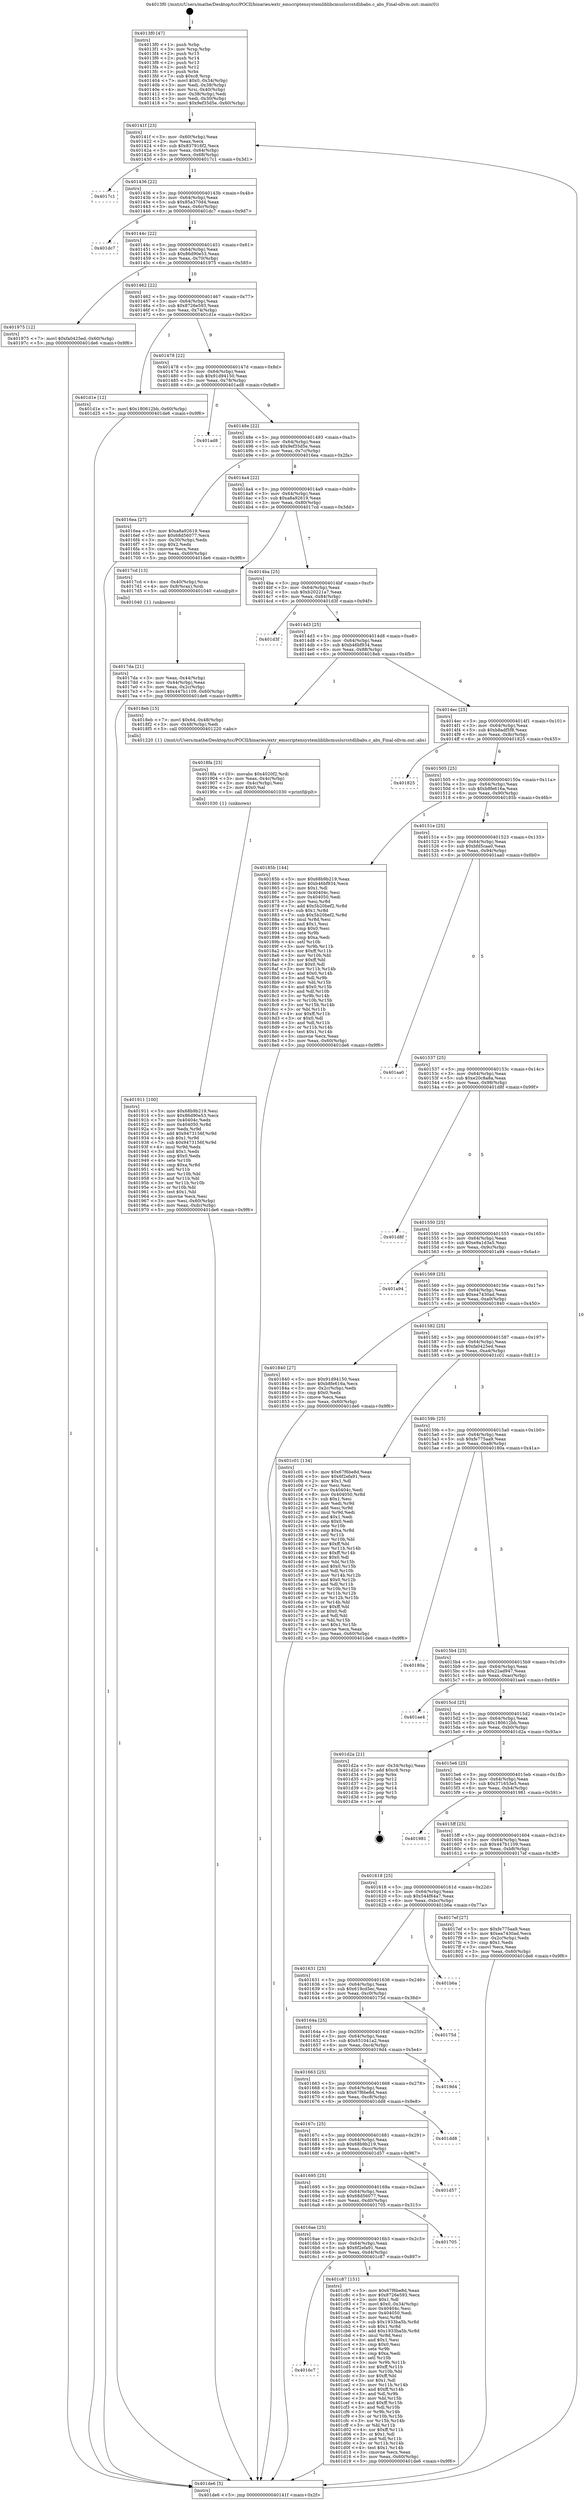 digraph "0x4013f0" {
  label = "0x4013f0 (/mnt/c/Users/mathe/Desktop/tcc/POCII/binaries/extr_emscriptensystemliblibcmuslsrcstdlibabs.c_abs_Final-ollvm.out::main(0))"
  labelloc = "t"
  node[shape=record]

  Entry [label="",width=0.3,height=0.3,shape=circle,fillcolor=black,style=filled]
  "0x40141f" [label="{
     0x40141f [23]\l
     | [instrs]\l
     &nbsp;&nbsp;0x40141f \<+3\>: mov -0x60(%rbp),%eax\l
     &nbsp;&nbsp;0x401422 \<+2\>: mov %eax,%ecx\l
     &nbsp;&nbsp;0x401424 \<+6\>: sub $0x837916f2,%ecx\l
     &nbsp;&nbsp;0x40142a \<+3\>: mov %eax,-0x64(%rbp)\l
     &nbsp;&nbsp;0x40142d \<+3\>: mov %ecx,-0x68(%rbp)\l
     &nbsp;&nbsp;0x401430 \<+6\>: je 00000000004017c1 \<main+0x3d1\>\l
  }"]
  "0x4017c1" [label="{
     0x4017c1\l
  }", style=dashed]
  "0x401436" [label="{
     0x401436 [22]\l
     | [instrs]\l
     &nbsp;&nbsp;0x401436 \<+5\>: jmp 000000000040143b \<main+0x4b\>\l
     &nbsp;&nbsp;0x40143b \<+3\>: mov -0x64(%rbp),%eax\l
     &nbsp;&nbsp;0x40143e \<+5\>: sub $0x85a370d4,%eax\l
     &nbsp;&nbsp;0x401443 \<+3\>: mov %eax,-0x6c(%rbp)\l
     &nbsp;&nbsp;0x401446 \<+6\>: je 0000000000401dc7 \<main+0x9d7\>\l
  }"]
  Exit [label="",width=0.3,height=0.3,shape=circle,fillcolor=black,style=filled,peripheries=2]
  "0x401dc7" [label="{
     0x401dc7\l
  }", style=dashed]
  "0x40144c" [label="{
     0x40144c [22]\l
     | [instrs]\l
     &nbsp;&nbsp;0x40144c \<+5\>: jmp 0000000000401451 \<main+0x61\>\l
     &nbsp;&nbsp;0x401451 \<+3\>: mov -0x64(%rbp),%eax\l
     &nbsp;&nbsp;0x401454 \<+5\>: sub $0x86d90e53,%eax\l
     &nbsp;&nbsp;0x401459 \<+3\>: mov %eax,-0x70(%rbp)\l
     &nbsp;&nbsp;0x40145c \<+6\>: je 0000000000401975 \<main+0x585\>\l
  }"]
  "0x4016c7" [label="{
     0x4016c7\l
  }", style=dashed]
  "0x401975" [label="{
     0x401975 [12]\l
     | [instrs]\l
     &nbsp;&nbsp;0x401975 \<+7\>: movl $0xfa0425ed,-0x60(%rbp)\l
     &nbsp;&nbsp;0x40197c \<+5\>: jmp 0000000000401de6 \<main+0x9f6\>\l
  }"]
  "0x401462" [label="{
     0x401462 [22]\l
     | [instrs]\l
     &nbsp;&nbsp;0x401462 \<+5\>: jmp 0000000000401467 \<main+0x77\>\l
     &nbsp;&nbsp;0x401467 \<+3\>: mov -0x64(%rbp),%eax\l
     &nbsp;&nbsp;0x40146a \<+5\>: sub $0x8726e593,%eax\l
     &nbsp;&nbsp;0x40146f \<+3\>: mov %eax,-0x74(%rbp)\l
     &nbsp;&nbsp;0x401472 \<+6\>: je 0000000000401d1e \<main+0x92e\>\l
  }"]
  "0x401c87" [label="{
     0x401c87 [151]\l
     | [instrs]\l
     &nbsp;&nbsp;0x401c87 \<+5\>: mov $0x67f6be8d,%eax\l
     &nbsp;&nbsp;0x401c8c \<+5\>: mov $0x8726e593,%ecx\l
     &nbsp;&nbsp;0x401c91 \<+2\>: mov $0x1,%dl\l
     &nbsp;&nbsp;0x401c93 \<+7\>: movl $0x0,-0x34(%rbp)\l
     &nbsp;&nbsp;0x401c9a \<+7\>: mov 0x40404c,%esi\l
     &nbsp;&nbsp;0x401ca1 \<+7\>: mov 0x404050,%edi\l
     &nbsp;&nbsp;0x401ca8 \<+3\>: mov %esi,%r8d\l
     &nbsp;&nbsp;0x401cab \<+7\>: sub $0x1933ba5b,%r8d\l
     &nbsp;&nbsp;0x401cb2 \<+4\>: sub $0x1,%r8d\l
     &nbsp;&nbsp;0x401cb6 \<+7\>: add $0x1933ba5b,%r8d\l
     &nbsp;&nbsp;0x401cbd \<+4\>: imul %r8d,%esi\l
     &nbsp;&nbsp;0x401cc1 \<+3\>: and $0x1,%esi\l
     &nbsp;&nbsp;0x401cc4 \<+3\>: cmp $0x0,%esi\l
     &nbsp;&nbsp;0x401cc7 \<+4\>: sete %r9b\l
     &nbsp;&nbsp;0x401ccb \<+3\>: cmp $0xa,%edi\l
     &nbsp;&nbsp;0x401cce \<+4\>: setl %r10b\l
     &nbsp;&nbsp;0x401cd2 \<+3\>: mov %r9b,%r11b\l
     &nbsp;&nbsp;0x401cd5 \<+4\>: xor $0xff,%r11b\l
     &nbsp;&nbsp;0x401cd9 \<+3\>: mov %r10b,%bl\l
     &nbsp;&nbsp;0x401cdc \<+3\>: xor $0xff,%bl\l
     &nbsp;&nbsp;0x401cdf \<+3\>: xor $0x1,%dl\l
     &nbsp;&nbsp;0x401ce2 \<+3\>: mov %r11b,%r14b\l
     &nbsp;&nbsp;0x401ce5 \<+4\>: and $0xff,%r14b\l
     &nbsp;&nbsp;0x401ce9 \<+3\>: and %dl,%r9b\l
     &nbsp;&nbsp;0x401cec \<+3\>: mov %bl,%r15b\l
     &nbsp;&nbsp;0x401cef \<+4\>: and $0xff,%r15b\l
     &nbsp;&nbsp;0x401cf3 \<+3\>: and %dl,%r10b\l
     &nbsp;&nbsp;0x401cf6 \<+3\>: or %r9b,%r14b\l
     &nbsp;&nbsp;0x401cf9 \<+3\>: or %r10b,%r15b\l
     &nbsp;&nbsp;0x401cfc \<+3\>: xor %r15b,%r14b\l
     &nbsp;&nbsp;0x401cff \<+3\>: or %bl,%r11b\l
     &nbsp;&nbsp;0x401d02 \<+4\>: xor $0xff,%r11b\l
     &nbsp;&nbsp;0x401d06 \<+3\>: or $0x1,%dl\l
     &nbsp;&nbsp;0x401d09 \<+3\>: and %dl,%r11b\l
     &nbsp;&nbsp;0x401d0c \<+3\>: or %r11b,%r14b\l
     &nbsp;&nbsp;0x401d0f \<+4\>: test $0x1,%r14b\l
     &nbsp;&nbsp;0x401d13 \<+3\>: cmovne %ecx,%eax\l
     &nbsp;&nbsp;0x401d16 \<+3\>: mov %eax,-0x60(%rbp)\l
     &nbsp;&nbsp;0x401d19 \<+5\>: jmp 0000000000401de6 \<main+0x9f6\>\l
  }"]
  "0x401d1e" [label="{
     0x401d1e [12]\l
     | [instrs]\l
     &nbsp;&nbsp;0x401d1e \<+7\>: movl $0x180612bb,-0x60(%rbp)\l
     &nbsp;&nbsp;0x401d25 \<+5\>: jmp 0000000000401de6 \<main+0x9f6\>\l
  }"]
  "0x401478" [label="{
     0x401478 [22]\l
     | [instrs]\l
     &nbsp;&nbsp;0x401478 \<+5\>: jmp 000000000040147d \<main+0x8d\>\l
     &nbsp;&nbsp;0x40147d \<+3\>: mov -0x64(%rbp),%eax\l
     &nbsp;&nbsp;0x401480 \<+5\>: sub $0x91d94150,%eax\l
     &nbsp;&nbsp;0x401485 \<+3\>: mov %eax,-0x78(%rbp)\l
     &nbsp;&nbsp;0x401488 \<+6\>: je 0000000000401ad8 \<main+0x6e8\>\l
  }"]
  "0x4016ae" [label="{
     0x4016ae [25]\l
     | [instrs]\l
     &nbsp;&nbsp;0x4016ae \<+5\>: jmp 00000000004016b3 \<main+0x2c3\>\l
     &nbsp;&nbsp;0x4016b3 \<+3\>: mov -0x64(%rbp),%eax\l
     &nbsp;&nbsp;0x4016b6 \<+5\>: sub $0x6f2efa91,%eax\l
     &nbsp;&nbsp;0x4016bb \<+6\>: mov %eax,-0xd4(%rbp)\l
     &nbsp;&nbsp;0x4016c1 \<+6\>: je 0000000000401c87 \<main+0x897\>\l
  }"]
  "0x401ad8" [label="{
     0x401ad8\l
  }", style=dashed]
  "0x40148e" [label="{
     0x40148e [22]\l
     | [instrs]\l
     &nbsp;&nbsp;0x40148e \<+5\>: jmp 0000000000401493 \<main+0xa3\>\l
     &nbsp;&nbsp;0x401493 \<+3\>: mov -0x64(%rbp),%eax\l
     &nbsp;&nbsp;0x401496 \<+5\>: sub $0x9ef35d5e,%eax\l
     &nbsp;&nbsp;0x40149b \<+3\>: mov %eax,-0x7c(%rbp)\l
     &nbsp;&nbsp;0x40149e \<+6\>: je 00000000004016ea \<main+0x2fa\>\l
  }"]
  "0x401705" [label="{
     0x401705\l
  }", style=dashed]
  "0x4016ea" [label="{
     0x4016ea [27]\l
     | [instrs]\l
     &nbsp;&nbsp;0x4016ea \<+5\>: mov $0xa8a92619,%eax\l
     &nbsp;&nbsp;0x4016ef \<+5\>: mov $0x68d56077,%ecx\l
     &nbsp;&nbsp;0x4016f4 \<+3\>: mov -0x30(%rbp),%edx\l
     &nbsp;&nbsp;0x4016f7 \<+3\>: cmp $0x2,%edx\l
     &nbsp;&nbsp;0x4016fa \<+3\>: cmovne %ecx,%eax\l
     &nbsp;&nbsp;0x4016fd \<+3\>: mov %eax,-0x60(%rbp)\l
     &nbsp;&nbsp;0x401700 \<+5\>: jmp 0000000000401de6 \<main+0x9f6\>\l
  }"]
  "0x4014a4" [label="{
     0x4014a4 [22]\l
     | [instrs]\l
     &nbsp;&nbsp;0x4014a4 \<+5\>: jmp 00000000004014a9 \<main+0xb9\>\l
     &nbsp;&nbsp;0x4014a9 \<+3\>: mov -0x64(%rbp),%eax\l
     &nbsp;&nbsp;0x4014ac \<+5\>: sub $0xa8a92619,%eax\l
     &nbsp;&nbsp;0x4014b1 \<+3\>: mov %eax,-0x80(%rbp)\l
     &nbsp;&nbsp;0x4014b4 \<+6\>: je 00000000004017cd \<main+0x3dd\>\l
  }"]
  "0x401de6" [label="{
     0x401de6 [5]\l
     | [instrs]\l
     &nbsp;&nbsp;0x401de6 \<+5\>: jmp 000000000040141f \<main+0x2f\>\l
  }"]
  "0x4013f0" [label="{
     0x4013f0 [47]\l
     | [instrs]\l
     &nbsp;&nbsp;0x4013f0 \<+1\>: push %rbp\l
     &nbsp;&nbsp;0x4013f1 \<+3\>: mov %rsp,%rbp\l
     &nbsp;&nbsp;0x4013f4 \<+2\>: push %r15\l
     &nbsp;&nbsp;0x4013f6 \<+2\>: push %r14\l
     &nbsp;&nbsp;0x4013f8 \<+2\>: push %r13\l
     &nbsp;&nbsp;0x4013fa \<+2\>: push %r12\l
     &nbsp;&nbsp;0x4013fc \<+1\>: push %rbx\l
     &nbsp;&nbsp;0x4013fd \<+7\>: sub $0xc8,%rsp\l
     &nbsp;&nbsp;0x401404 \<+7\>: movl $0x0,-0x34(%rbp)\l
     &nbsp;&nbsp;0x40140b \<+3\>: mov %edi,-0x38(%rbp)\l
     &nbsp;&nbsp;0x40140e \<+4\>: mov %rsi,-0x40(%rbp)\l
     &nbsp;&nbsp;0x401412 \<+3\>: mov -0x38(%rbp),%edi\l
     &nbsp;&nbsp;0x401415 \<+3\>: mov %edi,-0x30(%rbp)\l
     &nbsp;&nbsp;0x401418 \<+7\>: movl $0x9ef35d5e,-0x60(%rbp)\l
  }"]
  "0x401695" [label="{
     0x401695 [25]\l
     | [instrs]\l
     &nbsp;&nbsp;0x401695 \<+5\>: jmp 000000000040169a \<main+0x2aa\>\l
     &nbsp;&nbsp;0x40169a \<+3\>: mov -0x64(%rbp),%eax\l
     &nbsp;&nbsp;0x40169d \<+5\>: sub $0x68d56077,%eax\l
     &nbsp;&nbsp;0x4016a2 \<+6\>: mov %eax,-0xd0(%rbp)\l
     &nbsp;&nbsp;0x4016a8 \<+6\>: je 0000000000401705 \<main+0x315\>\l
  }"]
  "0x4017cd" [label="{
     0x4017cd [13]\l
     | [instrs]\l
     &nbsp;&nbsp;0x4017cd \<+4\>: mov -0x40(%rbp),%rax\l
     &nbsp;&nbsp;0x4017d1 \<+4\>: mov 0x8(%rax),%rdi\l
     &nbsp;&nbsp;0x4017d5 \<+5\>: call 0000000000401040 \<atoi@plt\>\l
     | [calls]\l
     &nbsp;&nbsp;0x401040 \{1\} (unknown)\l
  }"]
  "0x4014ba" [label="{
     0x4014ba [25]\l
     | [instrs]\l
     &nbsp;&nbsp;0x4014ba \<+5\>: jmp 00000000004014bf \<main+0xcf\>\l
     &nbsp;&nbsp;0x4014bf \<+3\>: mov -0x64(%rbp),%eax\l
     &nbsp;&nbsp;0x4014c2 \<+5\>: sub $0xb20221a7,%eax\l
     &nbsp;&nbsp;0x4014c7 \<+6\>: mov %eax,-0x84(%rbp)\l
     &nbsp;&nbsp;0x4014cd \<+6\>: je 0000000000401d3f \<main+0x94f\>\l
  }"]
  "0x4017da" [label="{
     0x4017da [21]\l
     | [instrs]\l
     &nbsp;&nbsp;0x4017da \<+3\>: mov %eax,-0x44(%rbp)\l
     &nbsp;&nbsp;0x4017dd \<+3\>: mov -0x44(%rbp),%eax\l
     &nbsp;&nbsp;0x4017e0 \<+3\>: mov %eax,-0x2c(%rbp)\l
     &nbsp;&nbsp;0x4017e3 \<+7\>: movl $0x447b1109,-0x60(%rbp)\l
     &nbsp;&nbsp;0x4017ea \<+5\>: jmp 0000000000401de6 \<main+0x9f6\>\l
  }"]
  "0x401d57" [label="{
     0x401d57\l
  }", style=dashed]
  "0x401d3f" [label="{
     0x401d3f\l
  }", style=dashed]
  "0x4014d3" [label="{
     0x4014d3 [25]\l
     | [instrs]\l
     &nbsp;&nbsp;0x4014d3 \<+5\>: jmp 00000000004014d8 \<main+0xe8\>\l
     &nbsp;&nbsp;0x4014d8 \<+3\>: mov -0x64(%rbp),%eax\l
     &nbsp;&nbsp;0x4014db \<+5\>: sub $0xb46bf934,%eax\l
     &nbsp;&nbsp;0x4014e0 \<+6\>: mov %eax,-0x88(%rbp)\l
     &nbsp;&nbsp;0x4014e6 \<+6\>: je 00000000004018eb \<main+0x4fb\>\l
  }"]
  "0x40167c" [label="{
     0x40167c [25]\l
     | [instrs]\l
     &nbsp;&nbsp;0x40167c \<+5\>: jmp 0000000000401681 \<main+0x291\>\l
     &nbsp;&nbsp;0x401681 \<+3\>: mov -0x64(%rbp),%eax\l
     &nbsp;&nbsp;0x401684 \<+5\>: sub $0x68b9b219,%eax\l
     &nbsp;&nbsp;0x401689 \<+6\>: mov %eax,-0xcc(%rbp)\l
     &nbsp;&nbsp;0x40168f \<+6\>: je 0000000000401d57 \<main+0x967\>\l
  }"]
  "0x4018eb" [label="{
     0x4018eb [15]\l
     | [instrs]\l
     &nbsp;&nbsp;0x4018eb \<+7\>: movl $0x64,-0x48(%rbp)\l
     &nbsp;&nbsp;0x4018f2 \<+3\>: mov -0x48(%rbp),%edi\l
     &nbsp;&nbsp;0x4018f5 \<+5\>: call 0000000000401220 \<abs\>\l
     | [calls]\l
     &nbsp;&nbsp;0x401220 \{1\} (/mnt/c/Users/mathe/Desktop/tcc/POCII/binaries/extr_emscriptensystemliblibcmuslsrcstdlibabs.c_abs_Final-ollvm.out::abs)\l
  }"]
  "0x4014ec" [label="{
     0x4014ec [25]\l
     | [instrs]\l
     &nbsp;&nbsp;0x4014ec \<+5\>: jmp 00000000004014f1 \<main+0x101\>\l
     &nbsp;&nbsp;0x4014f1 \<+3\>: mov -0x64(%rbp),%eax\l
     &nbsp;&nbsp;0x4014f4 \<+5\>: sub $0xb8adf5f8,%eax\l
     &nbsp;&nbsp;0x4014f9 \<+6\>: mov %eax,-0x8c(%rbp)\l
     &nbsp;&nbsp;0x4014ff \<+6\>: je 0000000000401825 \<main+0x435\>\l
  }"]
  "0x401dd8" [label="{
     0x401dd8\l
  }", style=dashed]
  "0x401825" [label="{
     0x401825\l
  }", style=dashed]
  "0x401505" [label="{
     0x401505 [25]\l
     | [instrs]\l
     &nbsp;&nbsp;0x401505 \<+5\>: jmp 000000000040150a \<main+0x11a\>\l
     &nbsp;&nbsp;0x40150a \<+3\>: mov -0x64(%rbp),%eax\l
     &nbsp;&nbsp;0x40150d \<+5\>: sub $0xb8fe616a,%eax\l
     &nbsp;&nbsp;0x401512 \<+6\>: mov %eax,-0x90(%rbp)\l
     &nbsp;&nbsp;0x401518 \<+6\>: je 000000000040185b \<main+0x46b\>\l
  }"]
  "0x401663" [label="{
     0x401663 [25]\l
     | [instrs]\l
     &nbsp;&nbsp;0x401663 \<+5\>: jmp 0000000000401668 \<main+0x278\>\l
     &nbsp;&nbsp;0x401668 \<+3\>: mov -0x64(%rbp),%eax\l
     &nbsp;&nbsp;0x40166b \<+5\>: sub $0x67f6be8d,%eax\l
     &nbsp;&nbsp;0x401670 \<+6\>: mov %eax,-0xc8(%rbp)\l
     &nbsp;&nbsp;0x401676 \<+6\>: je 0000000000401dd8 \<main+0x9e8\>\l
  }"]
  "0x40185b" [label="{
     0x40185b [144]\l
     | [instrs]\l
     &nbsp;&nbsp;0x40185b \<+5\>: mov $0x68b9b219,%eax\l
     &nbsp;&nbsp;0x401860 \<+5\>: mov $0xb46bf934,%ecx\l
     &nbsp;&nbsp;0x401865 \<+2\>: mov $0x1,%dl\l
     &nbsp;&nbsp;0x401867 \<+7\>: mov 0x40404c,%esi\l
     &nbsp;&nbsp;0x40186e \<+7\>: mov 0x404050,%edi\l
     &nbsp;&nbsp;0x401875 \<+3\>: mov %esi,%r8d\l
     &nbsp;&nbsp;0x401878 \<+7\>: add $0x5b20bef2,%r8d\l
     &nbsp;&nbsp;0x40187f \<+4\>: sub $0x1,%r8d\l
     &nbsp;&nbsp;0x401883 \<+7\>: sub $0x5b20bef2,%r8d\l
     &nbsp;&nbsp;0x40188a \<+4\>: imul %r8d,%esi\l
     &nbsp;&nbsp;0x40188e \<+3\>: and $0x1,%esi\l
     &nbsp;&nbsp;0x401891 \<+3\>: cmp $0x0,%esi\l
     &nbsp;&nbsp;0x401894 \<+4\>: sete %r9b\l
     &nbsp;&nbsp;0x401898 \<+3\>: cmp $0xa,%edi\l
     &nbsp;&nbsp;0x40189b \<+4\>: setl %r10b\l
     &nbsp;&nbsp;0x40189f \<+3\>: mov %r9b,%r11b\l
     &nbsp;&nbsp;0x4018a2 \<+4\>: xor $0xff,%r11b\l
     &nbsp;&nbsp;0x4018a6 \<+3\>: mov %r10b,%bl\l
     &nbsp;&nbsp;0x4018a9 \<+3\>: xor $0xff,%bl\l
     &nbsp;&nbsp;0x4018ac \<+3\>: xor $0x0,%dl\l
     &nbsp;&nbsp;0x4018af \<+3\>: mov %r11b,%r14b\l
     &nbsp;&nbsp;0x4018b2 \<+4\>: and $0x0,%r14b\l
     &nbsp;&nbsp;0x4018b6 \<+3\>: and %dl,%r9b\l
     &nbsp;&nbsp;0x4018b9 \<+3\>: mov %bl,%r15b\l
     &nbsp;&nbsp;0x4018bc \<+4\>: and $0x0,%r15b\l
     &nbsp;&nbsp;0x4018c0 \<+3\>: and %dl,%r10b\l
     &nbsp;&nbsp;0x4018c3 \<+3\>: or %r9b,%r14b\l
     &nbsp;&nbsp;0x4018c6 \<+3\>: or %r10b,%r15b\l
     &nbsp;&nbsp;0x4018c9 \<+3\>: xor %r15b,%r14b\l
     &nbsp;&nbsp;0x4018cc \<+3\>: or %bl,%r11b\l
     &nbsp;&nbsp;0x4018cf \<+4\>: xor $0xff,%r11b\l
     &nbsp;&nbsp;0x4018d3 \<+3\>: or $0x0,%dl\l
     &nbsp;&nbsp;0x4018d6 \<+3\>: and %dl,%r11b\l
     &nbsp;&nbsp;0x4018d9 \<+3\>: or %r11b,%r14b\l
     &nbsp;&nbsp;0x4018dc \<+4\>: test $0x1,%r14b\l
     &nbsp;&nbsp;0x4018e0 \<+3\>: cmovne %ecx,%eax\l
     &nbsp;&nbsp;0x4018e3 \<+3\>: mov %eax,-0x60(%rbp)\l
     &nbsp;&nbsp;0x4018e6 \<+5\>: jmp 0000000000401de6 \<main+0x9f6\>\l
  }"]
  "0x40151e" [label="{
     0x40151e [25]\l
     | [instrs]\l
     &nbsp;&nbsp;0x40151e \<+5\>: jmp 0000000000401523 \<main+0x133\>\l
     &nbsp;&nbsp;0x401523 \<+3\>: mov -0x64(%rbp),%eax\l
     &nbsp;&nbsp;0x401526 \<+5\>: sub $0xbfd5caa0,%eax\l
     &nbsp;&nbsp;0x40152b \<+6\>: mov %eax,-0x94(%rbp)\l
     &nbsp;&nbsp;0x401531 \<+6\>: je 0000000000401aa0 \<main+0x6b0\>\l
  }"]
  "0x4019d4" [label="{
     0x4019d4\l
  }", style=dashed]
  "0x401aa0" [label="{
     0x401aa0\l
  }", style=dashed]
  "0x401537" [label="{
     0x401537 [25]\l
     | [instrs]\l
     &nbsp;&nbsp;0x401537 \<+5\>: jmp 000000000040153c \<main+0x14c\>\l
     &nbsp;&nbsp;0x40153c \<+3\>: mov -0x64(%rbp),%eax\l
     &nbsp;&nbsp;0x40153f \<+5\>: sub $0xe20c8a8a,%eax\l
     &nbsp;&nbsp;0x401544 \<+6\>: mov %eax,-0x98(%rbp)\l
     &nbsp;&nbsp;0x40154a \<+6\>: je 0000000000401d8f \<main+0x99f\>\l
  }"]
  "0x40164a" [label="{
     0x40164a [25]\l
     | [instrs]\l
     &nbsp;&nbsp;0x40164a \<+5\>: jmp 000000000040164f \<main+0x25f\>\l
     &nbsp;&nbsp;0x40164f \<+3\>: mov -0x64(%rbp),%eax\l
     &nbsp;&nbsp;0x401652 \<+5\>: sub $0x651041a2,%eax\l
     &nbsp;&nbsp;0x401657 \<+6\>: mov %eax,-0xc4(%rbp)\l
     &nbsp;&nbsp;0x40165d \<+6\>: je 00000000004019d4 \<main+0x5e4\>\l
  }"]
  "0x401d8f" [label="{
     0x401d8f\l
  }", style=dashed]
  "0x401550" [label="{
     0x401550 [25]\l
     | [instrs]\l
     &nbsp;&nbsp;0x401550 \<+5\>: jmp 0000000000401555 \<main+0x165\>\l
     &nbsp;&nbsp;0x401555 \<+3\>: mov -0x64(%rbp),%eax\l
     &nbsp;&nbsp;0x401558 \<+5\>: sub $0xe9a1d3a5,%eax\l
     &nbsp;&nbsp;0x40155d \<+6\>: mov %eax,-0x9c(%rbp)\l
     &nbsp;&nbsp;0x401563 \<+6\>: je 0000000000401a94 \<main+0x6a4\>\l
  }"]
  "0x40175d" [label="{
     0x40175d\l
  }", style=dashed]
  "0x401a94" [label="{
     0x401a94\l
  }", style=dashed]
  "0x401569" [label="{
     0x401569 [25]\l
     | [instrs]\l
     &nbsp;&nbsp;0x401569 \<+5\>: jmp 000000000040156e \<main+0x17e\>\l
     &nbsp;&nbsp;0x40156e \<+3\>: mov -0x64(%rbp),%eax\l
     &nbsp;&nbsp;0x401571 \<+5\>: sub $0xea7430ad,%eax\l
     &nbsp;&nbsp;0x401576 \<+6\>: mov %eax,-0xa0(%rbp)\l
     &nbsp;&nbsp;0x40157c \<+6\>: je 0000000000401840 \<main+0x450\>\l
  }"]
  "0x401631" [label="{
     0x401631 [25]\l
     | [instrs]\l
     &nbsp;&nbsp;0x401631 \<+5\>: jmp 0000000000401636 \<main+0x246\>\l
     &nbsp;&nbsp;0x401636 \<+3\>: mov -0x64(%rbp),%eax\l
     &nbsp;&nbsp;0x401639 \<+5\>: sub $0x619cd5ec,%eax\l
     &nbsp;&nbsp;0x40163e \<+6\>: mov %eax,-0xc0(%rbp)\l
     &nbsp;&nbsp;0x401644 \<+6\>: je 000000000040175d \<main+0x36d\>\l
  }"]
  "0x401840" [label="{
     0x401840 [27]\l
     | [instrs]\l
     &nbsp;&nbsp;0x401840 \<+5\>: mov $0x91d94150,%eax\l
     &nbsp;&nbsp;0x401845 \<+5\>: mov $0xb8fe616a,%ecx\l
     &nbsp;&nbsp;0x40184a \<+3\>: mov -0x2c(%rbp),%edx\l
     &nbsp;&nbsp;0x40184d \<+3\>: cmp $0x0,%edx\l
     &nbsp;&nbsp;0x401850 \<+3\>: cmove %ecx,%eax\l
     &nbsp;&nbsp;0x401853 \<+3\>: mov %eax,-0x60(%rbp)\l
     &nbsp;&nbsp;0x401856 \<+5\>: jmp 0000000000401de6 \<main+0x9f6\>\l
  }"]
  "0x401582" [label="{
     0x401582 [25]\l
     | [instrs]\l
     &nbsp;&nbsp;0x401582 \<+5\>: jmp 0000000000401587 \<main+0x197\>\l
     &nbsp;&nbsp;0x401587 \<+3\>: mov -0x64(%rbp),%eax\l
     &nbsp;&nbsp;0x40158a \<+5\>: sub $0xfa0425ed,%eax\l
     &nbsp;&nbsp;0x40158f \<+6\>: mov %eax,-0xa4(%rbp)\l
     &nbsp;&nbsp;0x401595 \<+6\>: je 0000000000401c01 \<main+0x811\>\l
  }"]
  "0x401b6a" [label="{
     0x401b6a\l
  }", style=dashed]
  "0x401c01" [label="{
     0x401c01 [134]\l
     | [instrs]\l
     &nbsp;&nbsp;0x401c01 \<+5\>: mov $0x67f6be8d,%eax\l
     &nbsp;&nbsp;0x401c06 \<+5\>: mov $0x6f2efa91,%ecx\l
     &nbsp;&nbsp;0x401c0b \<+2\>: mov $0x1,%dl\l
     &nbsp;&nbsp;0x401c0d \<+2\>: xor %esi,%esi\l
     &nbsp;&nbsp;0x401c0f \<+7\>: mov 0x40404c,%edi\l
     &nbsp;&nbsp;0x401c16 \<+8\>: mov 0x404050,%r8d\l
     &nbsp;&nbsp;0x401c1e \<+3\>: sub $0x1,%esi\l
     &nbsp;&nbsp;0x401c21 \<+3\>: mov %edi,%r9d\l
     &nbsp;&nbsp;0x401c24 \<+3\>: add %esi,%r9d\l
     &nbsp;&nbsp;0x401c27 \<+4\>: imul %r9d,%edi\l
     &nbsp;&nbsp;0x401c2b \<+3\>: and $0x1,%edi\l
     &nbsp;&nbsp;0x401c2e \<+3\>: cmp $0x0,%edi\l
     &nbsp;&nbsp;0x401c31 \<+4\>: sete %r10b\l
     &nbsp;&nbsp;0x401c35 \<+4\>: cmp $0xa,%r8d\l
     &nbsp;&nbsp;0x401c39 \<+4\>: setl %r11b\l
     &nbsp;&nbsp;0x401c3d \<+3\>: mov %r10b,%bl\l
     &nbsp;&nbsp;0x401c40 \<+3\>: xor $0xff,%bl\l
     &nbsp;&nbsp;0x401c43 \<+3\>: mov %r11b,%r14b\l
     &nbsp;&nbsp;0x401c46 \<+4\>: xor $0xff,%r14b\l
     &nbsp;&nbsp;0x401c4a \<+3\>: xor $0x0,%dl\l
     &nbsp;&nbsp;0x401c4d \<+3\>: mov %bl,%r15b\l
     &nbsp;&nbsp;0x401c50 \<+4\>: and $0x0,%r15b\l
     &nbsp;&nbsp;0x401c54 \<+3\>: and %dl,%r10b\l
     &nbsp;&nbsp;0x401c57 \<+3\>: mov %r14b,%r12b\l
     &nbsp;&nbsp;0x401c5a \<+4\>: and $0x0,%r12b\l
     &nbsp;&nbsp;0x401c5e \<+3\>: and %dl,%r11b\l
     &nbsp;&nbsp;0x401c61 \<+3\>: or %r10b,%r15b\l
     &nbsp;&nbsp;0x401c64 \<+3\>: or %r11b,%r12b\l
     &nbsp;&nbsp;0x401c67 \<+3\>: xor %r12b,%r15b\l
     &nbsp;&nbsp;0x401c6a \<+3\>: or %r14b,%bl\l
     &nbsp;&nbsp;0x401c6d \<+3\>: xor $0xff,%bl\l
     &nbsp;&nbsp;0x401c70 \<+3\>: or $0x0,%dl\l
     &nbsp;&nbsp;0x401c73 \<+2\>: and %dl,%bl\l
     &nbsp;&nbsp;0x401c75 \<+3\>: or %bl,%r15b\l
     &nbsp;&nbsp;0x401c78 \<+4\>: test $0x1,%r15b\l
     &nbsp;&nbsp;0x401c7c \<+3\>: cmovne %ecx,%eax\l
     &nbsp;&nbsp;0x401c7f \<+3\>: mov %eax,-0x60(%rbp)\l
     &nbsp;&nbsp;0x401c82 \<+5\>: jmp 0000000000401de6 \<main+0x9f6\>\l
  }"]
  "0x40159b" [label="{
     0x40159b [25]\l
     | [instrs]\l
     &nbsp;&nbsp;0x40159b \<+5\>: jmp 00000000004015a0 \<main+0x1b0\>\l
     &nbsp;&nbsp;0x4015a0 \<+3\>: mov -0x64(%rbp),%eax\l
     &nbsp;&nbsp;0x4015a3 \<+5\>: sub $0xfe775aa9,%eax\l
     &nbsp;&nbsp;0x4015a8 \<+6\>: mov %eax,-0xa8(%rbp)\l
     &nbsp;&nbsp;0x4015ae \<+6\>: je 000000000040180a \<main+0x41a\>\l
  }"]
  "0x401911" [label="{
     0x401911 [100]\l
     | [instrs]\l
     &nbsp;&nbsp;0x401911 \<+5\>: mov $0x68b9b219,%esi\l
     &nbsp;&nbsp;0x401916 \<+5\>: mov $0x86d90e53,%ecx\l
     &nbsp;&nbsp;0x40191b \<+7\>: mov 0x40404c,%edx\l
     &nbsp;&nbsp;0x401922 \<+8\>: mov 0x404050,%r8d\l
     &nbsp;&nbsp;0x40192a \<+3\>: mov %edx,%r9d\l
     &nbsp;&nbsp;0x40192d \<+7\>: add $0x9473156f,%r9d\l
     &nbsp;&nbsp;0x401934 \<+4\>: sub $0x1,%r9d\l
     &nbsp;&nbsp;0x401938 \<+7\>: sub $0x9473156f,%r9d\l
     &nbsp;&nbsp;0x40193f \<+4\>: imul %r9d,%edx\l
     &nbsp;&nbsp;0x401943 \<+3\>: and $0x1,%edx\l
     &nbsp;&nbsp;0x401946 \<+3\>: cmp $0x0,%edx\l
     &nbsp;&nbsp;0x401949 \<+4\>: sete %r10b\l
     &nbsp;&nbsp;0x40194d \<+4\>: cmp $0xa,%r8d\l
     &nbsp;&nbsp;0x401951 \<+4\>: setl %r11b\l
     &nbsp;&nbsp;0x401955 \<+3\>: mov %r10b,%bl\l
     &nbsp;&nbsp;0x401958 \<+3\>: and %r11b,%bl\l
     &nbsp;&nbsp;0x40195b \<+3\>: xor %r11b,%r10b\l
     &nbsp;&nbsp;0x40195e \<+3\>: or %r10b,%bl\l
     &nbsp;&nbsp;0x401961 \<+3\>: test $0x1,%bl\l
     &nbsp;&nbsp;0x401964 \<+3\>: cmovne %ecx,%esi\l
     &nbsp;&nbsp;0x401967 \<+3\>: mov %esi,-0x60(%rbp)\l
     &nbsp;&nbsp;0x40196a \<+6\>: mov %eax,-0xdc(%rbp)\l
     &nbsp;&nbsp;0x401970 \<+5\>: jmp 0000000000401de6 \<main+0x9f6\>\l
  }"]
  "0x40180a" [label="{
     0x40180a\l
  }", style=dashed]
  "0x4015b4" [label="{
     0x4015b4 [25]\l
     | [instrs]\l
     &nbsp;&nbsp;0x4015b4 \<+5\>: jmp 00000000004015b9 \<main+0x1c9\>\l
     &nbsp;&nbsp;0x4015b9 \<+3\>: mov -0x64(%rbp),%eax\l
     &nbsp;&nbsp;0x4015bc \<+5\>: sub $0x22ad947,%eax\l
     &nbsp;&nbsp;0x4015c1 \<+6\>: mov %eax,-0xac(%rbp)\l
     &nbsp;&nbsp;0x4015c7 \<+6\>: je 0000000000401ae4 \<main+0x6f4\>\l
  }"]
  "0x4018fa" [label="{
     0x4018fa [23]\l
     | [instrs]\l
     &nbsp;&nbsp;0x4018fa \<+10\>: movabs $0x4020f2,%rdi\l
     &nbsp;&nbsp;0x401904 \<+3\>: mov %eax,-0x4c(%rbp)\l
     &nbsp;&nbsp;0x401907 \<+3\>: mov -0x4c(%rbp),%esi\l
     &nbsp;&nbsp;0x40190a \<+2\>: mov $0x0,%al\l
     &nbsp;&nbsp;0x40190c \<+5\>: call 0000000000401030 \<printf@plt\>\l
     | [calls]\l
     &nbsp;&nbsp;0x401030 \{1\} (unknown)\l
  }"]
  "0x401ae4" [label="{
     0x401ae4\l
  }", style=dashed]
  "0x4015cd" [label="{
     0x4015cd [25]\l
     | [instrs]\l
     &nbsp;&nbsp;0x4015cd \<+5\>: jmp 00000000004015d2 \<main+0x1e2\>\l
     &nbsp;&nbsp;0x4015d2 \<+3\>: mov -0x64(%rbp),%eax\l
     &nbsp;&nbsp;0x4015d5 \<+5\>: sub $0x180612bb,%eax\l
     &nbsp;&nbsp;0x4015da \<+6\>: mov %eax,-0xb0(%rbp)\l
     &nbsp;&nbsp;0x4015e0 \<+6\>: je 0000000000401d2a \<main+0x93a\>\l
  }"]
  "0x401618" [label="{
     0x401618 [25]\l
     | [instrs]\l
     &nbsp;&nbsp;0x401618 \<+5\>: jmp 000000000040161d \<main+0x22d\>\l
     &nbsp;&nbsp;0x40161d \<+3\>: mov -0x64(%rbp),%eax\l
     &nbsp;&nbsp;0x401620 \<+5\>: sub $0x544f64a7,%eax\l
     &nbsp;&nbsp;0x401625 \<+6\>: mov %eax,-0xbc(%rbp)\l
     &nbsp;&nbsp;0x40162b \<+6\>: je 0000000000401b6a \<main+0x77a\>\l
  }"]
  "0x401d2a" [label="{
     0x401d2a [21]\l
     | [instrs]\l
     &nbsp;&nbsp;0x401d2a \<+3\>: mov -0x34(%rbp),%eax\l
     &nbsp;&nbsp;0x401d2d \<+7\>: add $0xc8,%rsp\l
     &nbsp;&nbsp;0x401d34 \<+1\>: pop %rbx\l
     &nbsp;&nbsp;0x401d35 \<+2\>: pop %r12\l
     &nbsp;&nbsp;0x401d37 \<+2\>: pop %r13\l
     &nbsp;&nbsp;0x401d39 \<+2\>: pop %r14\l
     &nbsp;&nbsp;0x401d3b \<+2\>: pop %r15\l
     &nbsp;&nbsp;0x401d3d \<+1\>: pop %rbp\l
     &nbsp;&nbsp;0x401d3e \<+1\>: ret\l
  }"]
  "0x4015e6" [label="{
     0x4015e6 [25]\l
     | [instrs]\l
     &nbsp;&nbsp;0x4015e6 \<+5\>: jmp 00000000004015eb \<main+0x1fb\>\l
     &nbsp;&nbsp;0x4015eb \<+3\>: mov -0x64(%rbp),%eax\l
     &nbsp;&nbsp;0x4015ee \<+5\>: sub $0x371653e5,%eax\l
     &nbsp;&nbsp;0x4015f3 \<+6\>: mov %eax,-0xb4(%rbp)\l
     &nbsp;&nbsp;0x4015f9 \<+6\>: je 0000000000401981 \<main+0x591\>\l
  }"]
  "0x4017ef" [label="{
     0x4017ef [27]\l
     | [instrs]\l
     &nbsp;&nbsp;0x4017ef \<+5\>: mov $0xfe775aa9,%eax\l
     &nbsp;&nbsp;0x4017f4 \<+5\>: mov $0xea7430ad,%ecx\l
     &nbsp;&nbsp;0x4017f9 \<+3\>: mov -0x2c(%rbp),%edx\l
     &nbsp;&nbsp;0x4017fc \<+3\>: cmp $0x1,%edx\l
     &nbsp;&nbsp;0x4017ff \<+3\>: cmovl %ecx,%eax\l
     &nbsp;&nbsp;0x401802 \<+3\>: mov %eax,-0x60(%rbp)\l
     &nbsp;&nbsp;0x401805 \<+5\>: jmp 0000000000401de6 \<main+0x9f6\>\l
  }"]
  "0x401981" [label="{
     0x401981\l
  }", style=dashed]
  "0x4015ff" [label="{
     0x4015ff [25]\l
     | [instrs]\l
     &nbsp;&nbsp;0x4015ff \<+5\>: jmp 0000000000401604 \<main+0x214\>\l
     &nbsp;&nbsp;0x401604 \<+3\>: mov -0x64(%rbp),%eax\l
     &nbsp;&nbsp;0x401607 \<+5\>: sub $0x447b1109,%eax\l
     &nbsp;&nbsp;0x40160c \<+6\>: mov %eax,-0xb8(%rbp)\l
     &nbsp;&nbsp;0x401612 \<+6\>: je 00000000004017ef \<main+0x3ff\>\l
  }"]
  Entry -> "0x4013f0" [label=" 1"]
  "0x40141f" -> "0x4017c1" [label=" 0"]
  "0x40141f" -> "0x401436" [label=" 11"]
  "0x401d2a" -> Exit [label=" 1"]
  "0x401436" -> "0x401dc7" [label=" 0"]
  "0x401436" -> "0x40144c" [label=" 11"]
  "0x401d1e" -> "0x401de6" [label=" 1"]
  "0x40144c" -> "0x401975" [label=" 1"]
  "0x40144c" -> "0x401462" [label=" 10"]
  "0x401c87" -> "0x401de6" [label=" 1"]
  "0x401462" -> "0x401d1e" [label=" 1"]
  "0x401462" -> "0x401478" [label=" 9"]
  "0x4016ae" -> "0x4016c7" [label=" 0"]
  "0x401478" -> "0x401ad8" [label=" 0"]
  "0x401478" -> "0x40148e" [label=" 9"]
  "0x4016ae" -> "0x401c87" [label=" 1"]
  "0x40148e" -> "0x4016ea" [label=" 1"]
  "0x40148e" -> "0x4014a4" [label=" 8"]
  "0x4016ea" -> "0x401de6" [label=" 1"]
  "0x4013f0" -> "0x40141f" [label=" 1"]
  "0x401de6" -> "0x40141f" [label=" 10"]
  "0x401695" -> "0x4016ae" [label=" 1"]
  "0x4014a4" -> "0x4017cd" [label=" 1"]
  "0x4014a4" -> "0x4014ba" [label=" 7"]
  "0x4017cd" -> "0x4017da" [label=" 1"]
  "0x4017da" -> "0x401de6" [label=" 1"]
  "0x401695" -> "0x401705" [label=" 0"]
  "0x4014ba" -> "0x401d3f" [label=" 0"]
  "0x4014ba" -> "0x4014d3" [label=" 7"]
  "0x40167c" -> "0x401695" [label=" 1"]
  "0x4014d3" -> "0x4018eb" [label=" 1"]
  "0x4014d3" -> "0x4014ec" [label=" 6"]
  "0x40167c" -> "0x401d57" [label=" 0"]
  "0x4014ec" -> "0x401825" [label=" 0"]
  "0x4014ec" -> "0x401505" [label=" 6"]
  "0x401663" -> "0x40167c" [label=" 1"]
  "0x401505" -> "0x40185b" [label=" 1"]
  "0x401505" -> "0x40151e" [label=" 5"]
  "0x401663" -> "0x401dd8" [label=" 0"]
  "0x40151e" -> "0x401aa0" [label=" 0"]
  "0x40151e" -> "0x401537" [label=" 5"]
  "0x40164a" -> "0x401663" [label=" 1"]
  "0x401537" -> "0x401d8f" [label=" 0"]
  "0x401537" -> "0x401550" [label=" 5"]
  "0x40164a" -> "0x4019d4" [label=" 0"]
  "0x401550" -> "0x401a94" [label=" 0"]
  "0x401550" -> "0x401569" [label=" 5"]
  "0x401631" -> "0x40164a" [label=" 1"]
  "0x401569" -> "0x401840" [label=" 1"]
  "0x401569" -> "0x401582" [label=" 4"]
  "0x401631" -> "0x40175d" [label=" 0"]
  "0x401582" -> "0x401c01" [label=" 1"]
  "0x401582" -> "0x40159b" [label=" 3"]
  "0x401618" -> "0x401631" [label=" 1"]
  "0x40159b" -> "0x40180a" [label=" 0"]
  "0x40159b" -> "0x4015b4" [label=" 3"]
  "0x401618" -> "0x401b6a" [label=" 0"]
  "0x4015b4" -> "0x401ae4" [label=" 0"]
  "0x4015b4" -> "0x4015cd" [label=" 3"]
  "0x401c01" -> "0x401de6" [label=" 1"]
  "0x4015cd" -> "0x401d2a" [label=" 1"]
  "0x4015cd" -> "0x4015e6" [label=" 2"]
  "0x401975" -> "0x401de6" [label=" 1"]
  "0x4015e6" -> "0x401981" [label=" 0"]
  "0x4015e6" -> "0x4015ff" [label=" 2"]
  "0x401911" -> "0x401de6" [label=" 1"]
  "0x4015ff" -> "0x4017ef" [label=" 1"]
  "0x4015ff" -> "0x401618" [label=" 1"]
  "0x4017ef" -> "0x401de6" [label=" 1"]
  "0x401840" -> "0x401de6" [label=" 1"]
  "0x40185b" -> "0x401de6" [label=" 1"]
  "0x4018eb" -> "0x4018fa" [label=" 1"]
  "0x4018fa" -> "0x401911" [label=" 1"]
}
